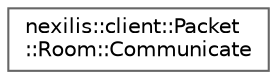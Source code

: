 digraph "Graphical Class Hierarchy"
{
 // LATEX_PDF_SIZE
  bgcolor="transparent";
  edge [fontname=Helvetica,fontsize=10,labelfontname=Helvetica,labelfontsize=10];
  node [fontname=Helvetica,fontsize=10,shape=box,height=0.2,width=0.4];
  rankdir="LR";
  Node0 [id="Node000000",label="nexilis::client::Packet\l::Room::Communicate",height=0.2,width=0.4,color="grey40", fillcolor="white", style="filled",URL="$d5/d27/classnexilis_1_1client_1_1Packet_1_1Room_1_1Communicate.html",tooltip=" "];
}
